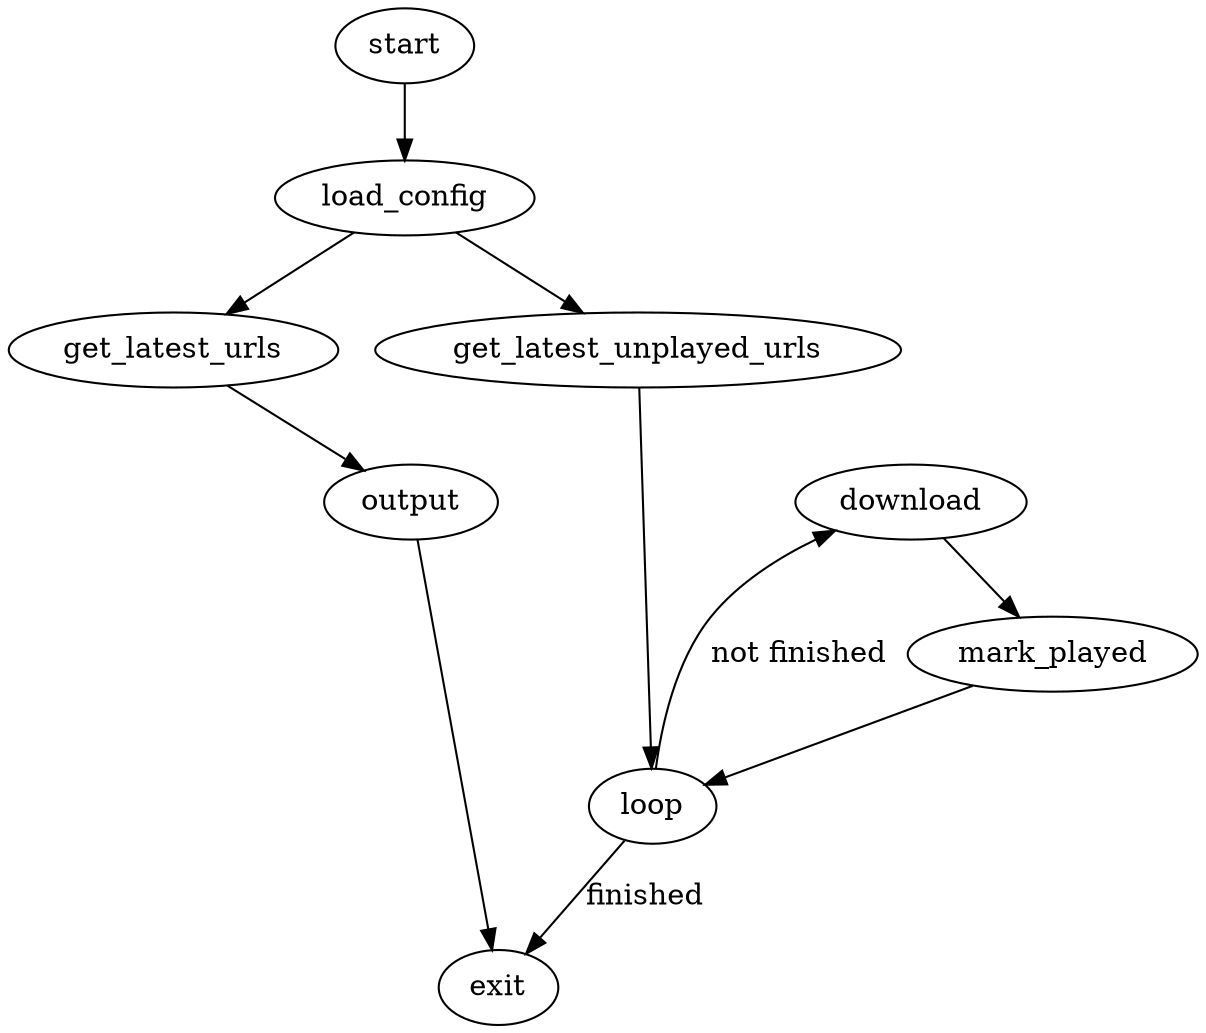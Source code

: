 digraph {
    start -> load_config;
    load_config -> get_latest_urls;
    load_config -> get_latest_unplayed_urls;
    get_latest_unplayed_urls -> loop;
    loop -> download[label="not finished"];
    download -> mark_played;
    mark_played -> loop;
    loop -> exit[label="finished"];
    get_latest_urls -> output;
    output -> exit;


    {rank=same;  get_latest_urls  get_latest_unplayed_urls}
    {rank=same; output download}
}

